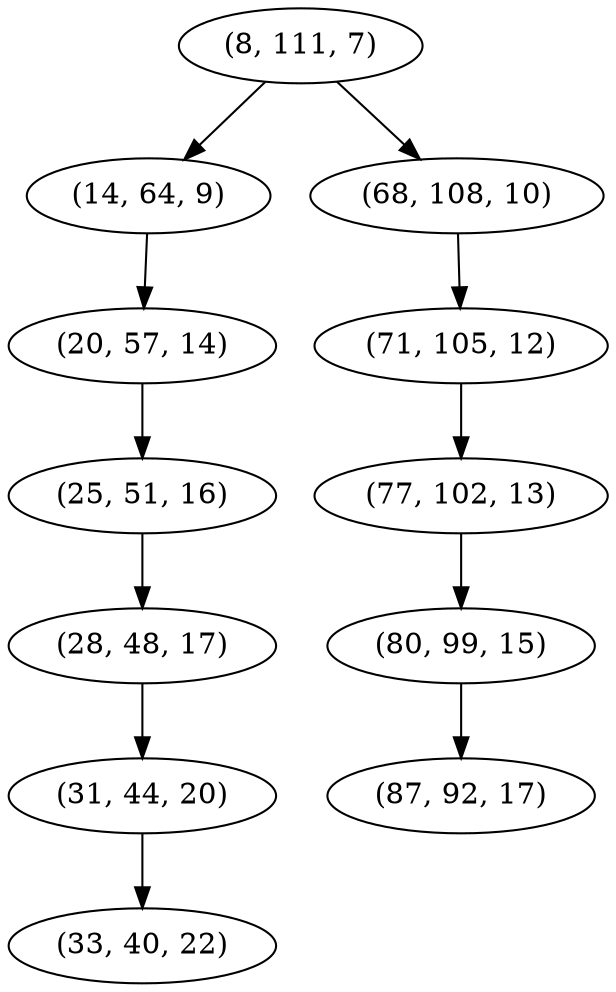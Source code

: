 digraph tree {
    "(8, 111, 7)";
    "(14, 64, 9)";
    "(20, 57, 14)";
    "(25, 51, 16)";
    "(28, 48, 17)";
    "(31, 44, 20)";
    "(33, 40, 22)";
    "(68, 108, 10)";
    "(71, 105, 12)";
    "(77, 102, 13)";
    "(80, 99, 15)";
    "(87, 92, 17)";
    "(8, 111, 7)" -> "(14, 64, 9)";
    "(8, 111, 7)" -> "(68, 108, 10)";
    "(14, 64, 9)" -> "(20, 57, 14)";
    "(20, 57, 14)" -> "(25, 51, 16)";
    "(25, 51, 16)" -> "(28, 48, 17)";
    "(28, 48, 17)" -> "(31, 44, 20)";
    "(31, 44, 20)" -> "(33, 40, 22)";
    "(68, 108, 10)" -> "(71, 105, 12)";
    "(71, 105, 12)" -> "(77, 102, 13)";
    "(77, 102, 13)" -> "(80, 99, 15)";
    "(80, 99, 15)" -> "(87, 92, 17)";
}
